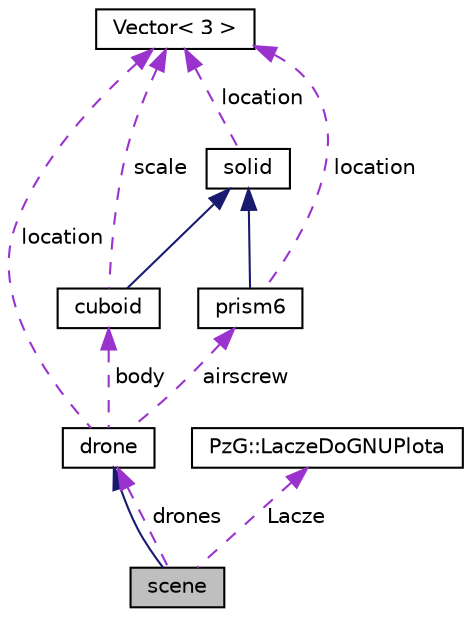 digraph "scene"
{
 // LATEX_PDF_SIZE
  edge [fontname="Helvetica",fontsize="10",labelfontname="Helvetica",labelfontsize="10"];
  node [fontname="Helvetica",fontsize="10",shape=record];
  Node1 [label="scene",height=0.2,width=0.4,color="black", fillcolor="grey75", style="filled", fontcolor="black",tooltip=" "];
  Node2 -> Node1 [dir="back",color="midnightblue",fontsize="10",style="solid",fontname="Helvetica"];
  Node2 [label="drone",height=0.2,width=0.4,color="black", fillcolor="white", style="filled",URL="$classdrone.html",tooltip=" "];
  Node3 -> Node2 [dir="back",color="darkorchid3",fontsize="10",style="dashed",label=" location" ,fontname="Helvetica"];
  Node3 [label="Vector\< 3 \>",height=0.2,width=0.4,color="black", fillcolor="white", style="filled",URL="$class_vector.html",tooltip=" "];
  Node4 -> Node2 [dir="back",color="darkorchid3",fontsize="10",style="dashed",label=" body" ,fontname="Helvetica"];
  Node4 [label="cuboid",height=0.2,width=0.4,color="black", fillcolor="white", style="filled",URL="$classcuboid.html",tooltip=" "];
  Node5 -> Node4 [dir="back",color="midnightblue",fontsize="10",style="solid",fontname="Helvetica"];
  Node5 [label="solid",height=0.2,width=0.4,color="black", fillcolor="white", style="filled",URL="$classsolid.html",tooltip=" "];
  Node3 -> Node5 [dir="back",color="darkorchid3",fontsize="10",style="dashed",label=" location" ,fontname="Helvetica"];
  Node3 -> Node4 [dir="back",color="darkorchid3",fontsize="10",style="dashed",label=" scale" ,fontname="Helvetica"];
  Node6 -> Node2 [dir="back",color="darkorchid3",fontsize="10",style="dashed",label=" airscrew" ,fontname="Helvetica"];
  Node6 [label="prism6",height=0.2,width=0.4,color="black", fillcolor="white", style="filled",URL="$classprism6.html",tooltip=" "];
  Node5 -> Node6 [dir="back",color="midnightblue",fontsize="10",style="solid",fontname="Helvetica"];
  Node3 -> Node6 [dir="back",color="darkorchid3",fontsize="10",style="dashed",label=" location" ,fontname="Helvetica"];
  Node2 -> Node1 [dir="back",color="darkorchid3",fontsize="10",style="dashed",label=" drones" ,fontname="Helvetica"];
  Node7 -> Node1 [dir="back",color="darkorchid3",fontsize="10",style="dashed",label=" Lacze" ,fontname="Helvetica"];
  Node7 [label="PzG::LaczeDoGNUPlota",height=0.2,width=0.4,color="black", fillcolor="white", style="filled",URL="$class_pz_g_1_1_lacze_do_g_n_u_plota.html",tooltip="Klasa realizuje interfejs do programu GNUPlot."];
}

